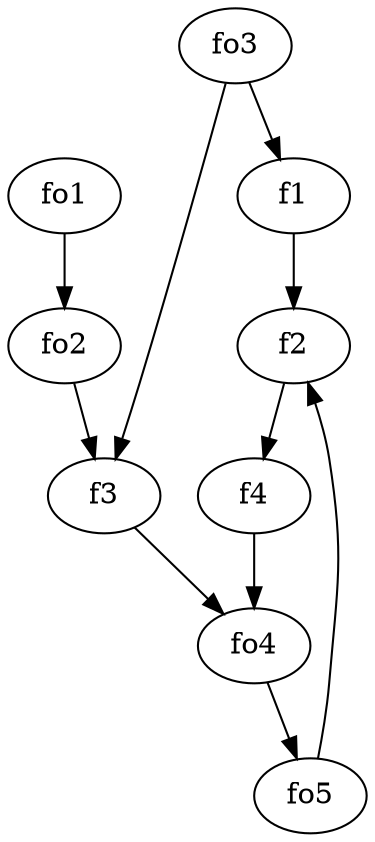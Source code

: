 strict digraph  {
f1;
f2;
f3;
f4;
fo1;
fo2;
fo3;
fo4;
fo5;
f1 -> f2  [weight=2];
f2 -> f4  [weight=2];
f3 -> fo4  [weight=2];
f4 -> fo4  [weight=2];
fo1 -> fo2  [weight=2];
fo2 -> f3  [weight=2];
fo3 -> f3  [weight=2];
fo3 -> f1  [weight=2];
fo4 -> fo5  [weight=2];
fo5 -> f2  [weight=2];
}
